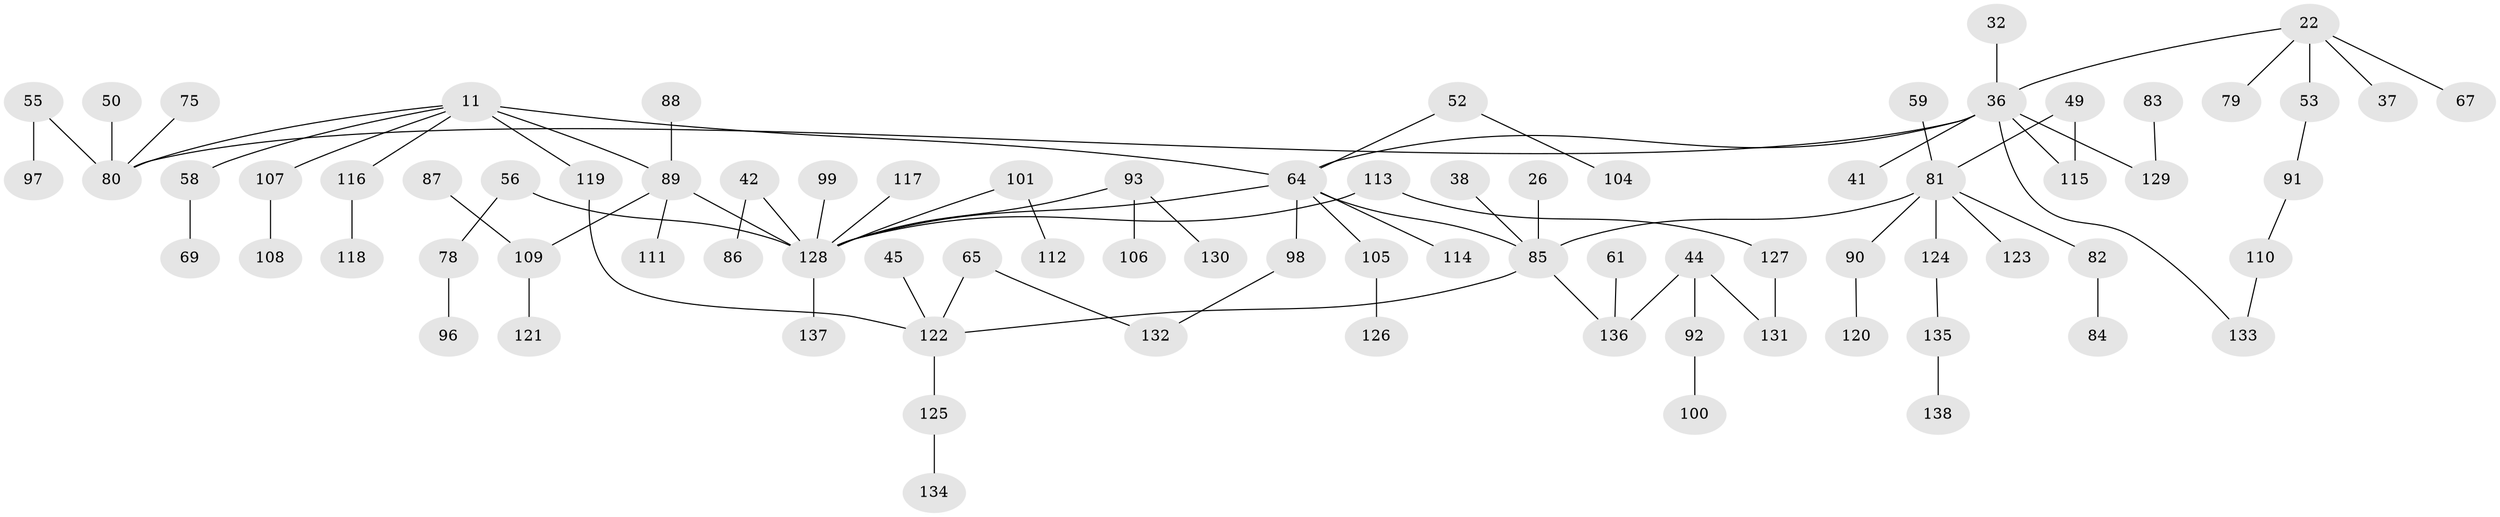 // original degree distribution, {5: 0.050724637681159424, 4: 0.07246376811594203, 6: 0.007246376811594203, 7: 0.014492753623188406, 3: 0.15217391304347827, 2: 0.34057971014492755, 1: 0.36231884057971014}
// Generated by graph-tools (version 1.1) at 2025/45/03/04/25 21:45:02]
// undirected, 82 vertices, 88 edges
graph export_dot {
graph [start="1"]
  node [color=gray90,style=filled];
  11 [super="+9+1"];
  22 [super="+8"];
  26;
  32;
  36 [super="+24"];
  37;
  38;
  41;
  42;
  44;
  45;
  49;
  50;
  52 [super="+21+43"];
  53;
  55;
  56 [super="+48"];
  58;
  59;
  61;
  64 [super="+10+14"];
  65;
  67 [super="+60"];
  69;
  75;
  78;
  79;
  80 [super="+15+47"];
  81 [super="+73+19"];
  82;
  83;
  84;
  85 [super="+18+13"];
  86 [super="+68"];
  87;
  88;
  89 [super="+3"];
  90;
  91;
  92;
  93;
  96;
  97;
  98;
  99;
  100;
  101;
  104;
  105;
  106;
  107 [super="+94+95"];
  108;
  109 [super="+35"];
  110;
  111;
  112;
  113;
  114;
  115;
  116 [super="+51+74"];
  117;
  118;
  119 [super="+103"];
  120;
  121;
  122 [super="+27"];
  123;
  124 [super="+63"];
  125;
  126;
  127;
  128 [super="+54+72+62+71+102"];
  129 [super="+40"];
  130;
  131 [super="+77"];
  132;
  133;
  134;
  135;
  136 [super="+34"];
  137;
  138;
  11 -- 58;
  11 -- 64 [weight=2];
  11 -- 89;
  11 -- 80;
  11 -- 116;
  11 -- 107;
  11 -- 119;
  22 -- 37;
  22 -- 79;
  22 -- 67 [weight=2];
  22 -- 36 [weight=2];
  22 -- 53;
  26 -- 85;
  32 -- 36;
  36 -- 133;
  36 -- 41;
  36 -- 115;
  36 -- 64;
  36 -- 129;
  36 -- 80;
  38 -- 85;
  42 -- 86 [weight=2];
  42 -- 128;
  44 -- 92;
  44 -- 136 [weight=2];
  44 -- 131;
  45 -- 122;
  49 -- 115;
  49 -- 81;
  50 -- 80;
  52 -- 104;
  52 -- 64;
  53 -- 91;
  55 -- 97;
  55 -- 80;
  56 -- 78;
  56 -- 128;
  58 -- 69;
  59 -- 81;
  61 -- 136;
  64 -- 98;
  64 -- 105;
  64 -- 114;
  64 -- 85;
  64 -- 128 [weight=2];
  65 -- 132;
  65 -- 122;
  75 -- 80;
  78 -- 96;
  81 -- 82;
  81 -- 85 [weight=2];
  81 -- 90;
  81 -- 123;
  81 -- 124;
  82 -- 84;
  83 -- 129;
  85 -- 136;
  85 -- 122;
  87 -- 109;
  88 -- 89;
  89 -- 111;
  89 -- 109;
  89 -- 128;
  90 -- 120;
  91 -- 110;
  92 -- 100;
  93 -- 106;
  93 -- 130;
  93 -- 128;
  98 -- 132;
  99 -- 128;
  101 -- 112;
  101 -- 128;
  105 -- 126;
  107 -- 108;
  109 -- 121;
  110 -- 133;
  113 -- 127;
  113 -- 128;
  116 -- 118;
  117 -- 128;
  119 -- 122;
  122 -- 125;
  124 -- 135;
  125 -- 134;
  127 -- 131;
  128 -- 137;
  135 -- 138;
}
